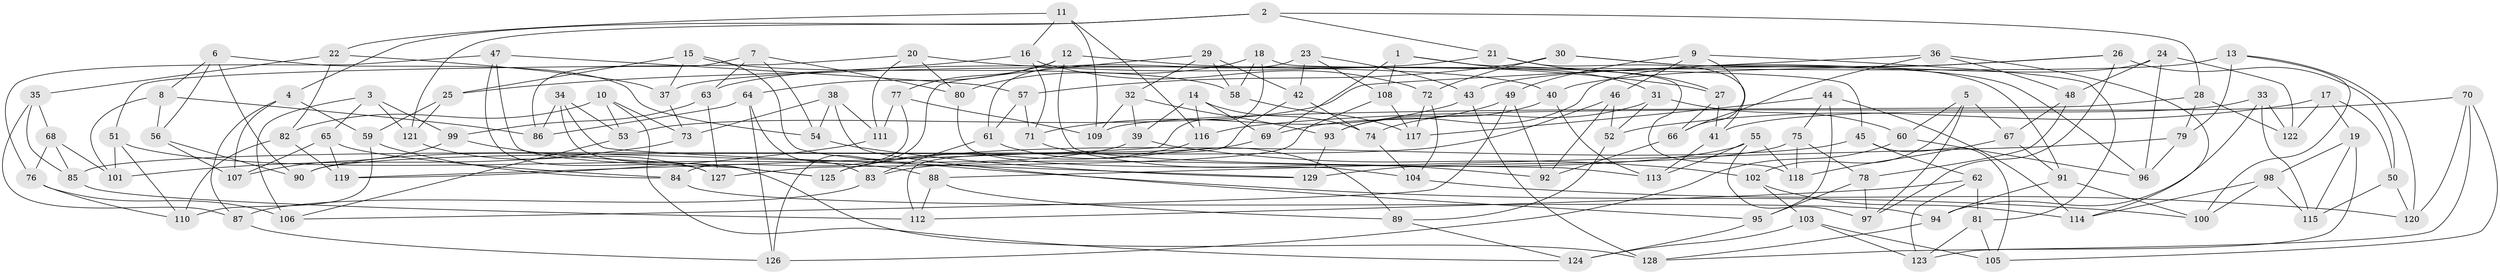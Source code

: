 // coarse degree distribution, {6: 0.4634146341463415, 4: 0.4146341463414634, 3: 0.012195121951219513, 5: 0.10975609756097561}
// Generated by graph-tools (version 1.1) at 2025/42/03/06/25 10:42:24]
// undirected, 129 vertices, 258 edges
graph export_dot {
graph [start="1"]
  node [color=gray90,style=filled];
  1;
  2;
  3;
  4;
  5;
  6;
  7;
  8;
  9;
  10;
  11;
  12;
  13;
  14;
  15;
  16;
  17;
  18;
  19;
  20;
  21;
  22;
  23;
  24;
  25;
  26;
  27;
  28;
  29;
  30;
  31;
  32;
  33;
  34;
  35;
  36;
  37;
  38;
  39;
  40;
  41;
  42;
  43;
  44;
  45;
  46;
  47;
  48;
  49;
  50;
  51;
  52;
  53;
  54;
  55;
  56;
  57;
  58;
  59;
  60;
  61;
  62;
  63;
  64;
  65;
  66;
  67;
  68;
  69;
  70;
  71;
  72;
  73;
  74;
  75;
  76;
  77;
  78;
  79;
  80;
  81;
  82;
  83;
  84;
  85;
  86;
  87;
  88;
  89;
  90;
  91;
  92;
  93;
  94;
  95;
  96;
  97;
  98;
  99;
  100;
  101;
  102;
  103;
  104;
  105;
  106;
  107;
  108;
  109;
  110;
  111;
  112;
  113;
  114;
  115;
  116;
  117;
  118;
  119;
  120;
  121;
  122;
  123;
  124;
  125;
  126;
  127;
  128;
  129;
  1 -- 31;
  1 -- 118;
  1 -- 108;
  1 -- 69;
  2 -- 21;
  2 -- 4;
  2 -- 28;
  2 -- 121;
  3 -- 121;
  3 -- 106;
  3 -- 99;
  3 -- 65;
  4 -- 107;
  4 -- 87;
  4 -- 59;
  5 -- 102;
  5 -- 60;
  5 -- 97;
  5 -- 67;
  6 -- 90;
  6 -- 8;
  6 -- 56;
  6 -- 54;
  7 -- 80;
  7 -- 63;
  7 -- 54;
  7 -- 86;
  8 -- 86;
  8 -- 56;
  8 -- 101;
  9 -- 66;
  9 -- 49;
  9 -- 46;
  9 -- 81;
  10 -- 53;
  10 -- 73;
  10 -- 82;
  10 -- 124;
  11 -- 22;
  11 -- 109;
  11 -- 116;
  11 -- 16;
  12 -- 40;
  12 -- 113;
  12 -- 64;
  12 -- 77;
  13 -- 120;
  13 -- 79;
  13 -- 37;
  13 -- 100;
  14 -- 116;
  14 -- 69;
  14 -- 39;
  14 -- 74;
  15 -- 25;
  15 -- 58;
  15 -- 100;
  15 -- 37;
  16 -- 71;
  16 -- 25;
  16 -- 72;
  17 -- 52;
  17 -- 122;
  17 -- 50;
  17 -- 19;
  18 -- 80;
  18 -- 119;
  18 -- 58;
  18 -- 45;
  19 -- 123;
  19 -- 98;
  19 -- 115;
  20 -- 111;
  20 -- 27;
  20 -- 51;
  20 -- 80;
  21 -- 27;
  21 -- 63;
  21 -- 41;
  22 -- 82;
  22 -- 35;
  22 -- 37;
  23 -- 42;
  23 -- 61;
  23 -- 43;
  23 -- 108;
  24 -- 93;
  24 -- 48;
  24 -- 96;
  24 -- 122;
  25 -- 121;
  25 -- 59;
  26 -- 50;
  26 -- 43;
  26 -- 97;
  26 -- 40;
  27 -- 41;
  27 -- 66;
  28 -- 79;
  28 -- 109;
  28 -- 122;
  29 -- 42;
  29 -- 126;
  29 -- 58;
  29 -- 32;
  30 -- 72;
  30 -- 57;
  30 -- 96;
  30 -- 91;
  31 -- 52;
  31 -- 60;
  31 -- 74;
  32 -- 93;
  32 -- 39;
  32 -- 109;
  33 -- 115;
  33 -- 94;
  33 -- 41;
  33 -- 122;
  34 -- 129;
  34 -- 86;
  34 -- 128;
  34 -- 53;
  35 -- 68;
  35 -- 85;
  35 -- 87;
  36 -- 48;
  36 -- 53;
  36 -- 114;
  36 -- 66;
  37 -- 73;
  38 -- 95;
  38 -- 54;
  38 -- 111;
  38 -- 73;
  39 -- 90;
  39 -- 102;
  40 -- 93;
  40 -- 113;
  41 -- 113;
  42 -- 74;
  42 -- 112;
  43 -- 71;
  43 -- 128;
  44 -- 75;
  44 -- 114;
  44 -- 117;
  44 -- 95;
  45 -- 62;
  45 -- 125;
  45 -- 105;
  46 -- 52;
  46 -- 90;
  46 -- 92;
  47 -- 125;
  47 -- 57;
  47 -- 76;
  47 -- 127;
  48 -- 67;
  48 -- 78;
  49 -- 69;
  49 -- 106;
  49 -- 92;
  50 -- 120;
  50 -- 115;
  51 -- 101;
  51 -- 88;
  51 -- 110;
  52 -- 89;
  53 -- 106;
  54 -- 129;
  55 -- 83;
  55 -- 113;
  55 -- 118;
  55 -- 97;
  56 -- 90;
  56 -- 107;
  57 -- 71;
  57 -- 61;
  58 -- 117;
  59 -- 110;
  59 -- 84;
  60 -- 126;
  60 -- 96;
  61 -- 89;
  61 -- 83;
  62 -- 123;
  62 -- 112;
  62 -- 81;
  63 -- 127;
  63 -- 99;
  64 -- 86;
  64 -- 83;
  64 -- 126;
  65 -- 84;
  65 -- 107;
  65 -- 119;
  66 -- 92;
  67 -- 118;
  67 -- 91;
  68 -- 85;
  68 -- 101;
  68 -- 76;
  69 -- 85;
  70 -- 120;
  70 -- 116;
  70 -- 128;
  70 -- 105;
  71 -- 92;
  72 -- 104;
  72 -- 117;
  73 -- 101;
  74 -- 104;
  75 -- 118;
  75 -- 78;
  75 -- 129;
  76 -- 110;
  76 -- 106;
  77 -- 109;
  77 -- 111;
  77 -- 84;
  78 -- 95;
  78 -- 97;
  79 -- 96;
  79 -- 88;
  80 -- 104;
  81 -- 123;
  81 -- 105;
  82 -- 119;
  82 -- 110;
  83 -- 87;
  84 -- 94;
  85 -- 112;
  87 -- 126;
  88 -- 89;
  88 -- 112;
  89 -- 124;
  91 -- 94;
  91 -- 100;
  93 -- 129;
  94 -- 128;
  95 -- 124;
  98 -- 115;
  98 -- 114;
  98 -- 100;
  99 -- 107;
  99 -- 125;
  102 -- 114;
  102 -- 103;
  103 -- 123;
  103 -- 105;
  103 -- 124;
  104 -- 120;
  108 -- 127;
  108 -- 117;
  111 -- 119;
  116 -- 125;
  121 -- 127;
}
